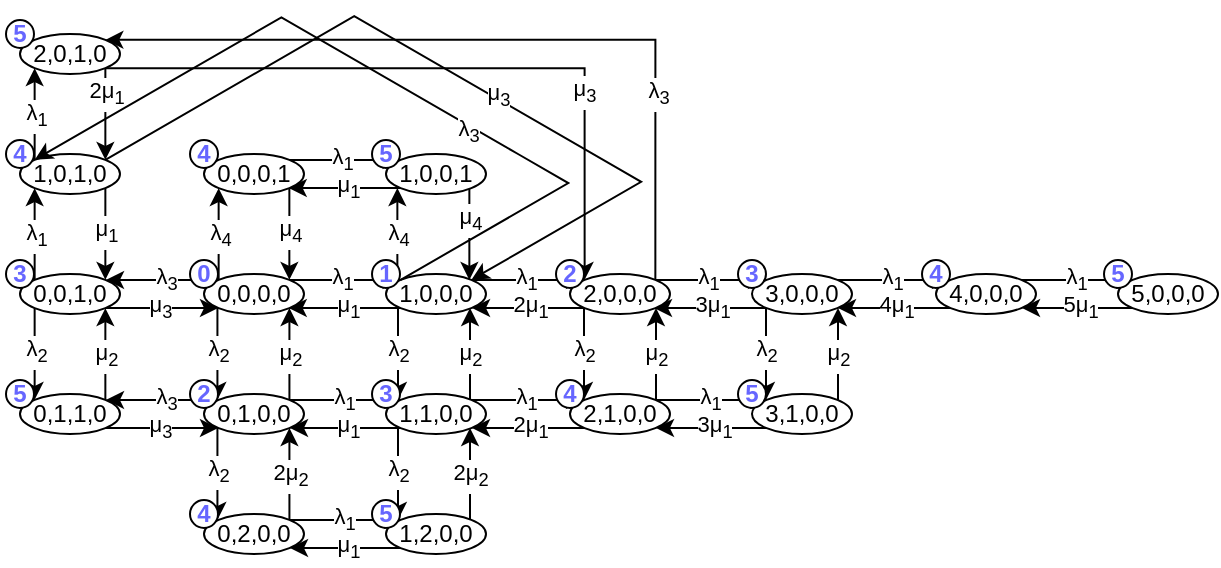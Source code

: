 <mxfile version="22.1.3" type="device">
  <diagram name="Page-1" id="EoSORw-pdyOPgsJthCFU">
    <mxGraphModel dx="1673" dy="879" grid="1" gridSize="10" guides="1" tooltips="1" connect="1" arrows="1" fold="1" page="1" pageScale="1" pageWidth="850" pageHeight="1100" math="0" shadow="0">
      <root>
        <mxCell id="0" />
        <mxCell id="1" parent="0" />
        <mxCell id="-CvL78i2ro01cgqQbluY-94" style="edgeStyle=orthogonalEdgeStyle;rounded=0;orthogonalLoop=1;jettySize=auto;html=1;exitX=0;exitY=1;exitDx=0;exitDy=0;entryX=0;entryY=0;entryDx=0;entryDy=0;" parent="1" source="-CvL78i2ro01cgqQbluY-14" target="-CvL78i2ro01cgqQbluY-17" edge="1">
          <mxGeometry relative="1" as="geometry">
            <mxPoint x="298" y="469.93" as="sourcePoint" />
            <mxPoint x="298" y="515.93" as="targetPoint" />
          </mxGeometry>
        </mxCell>
        <mxCell id="-CvL78i2ro01cgqQbluY-95" value="λ&lt;sub&gt;2&lt;/sub&gt;" style="edgeLabel;html=1;align=center;verticalAlign=middle;resizable=0;points=[];" parent="-CvL78i2ro01cgqQbluY-94" vertex="1" connectable="0">
          <mxGeometry x="-0.045" relative="1" as="geometry">
            <mxPoint as="offset" />
          </mxGeometry>
        </mxCell>
        <mxCell id="CXwU6oOGhNFT2xrUzm34-13" style="rounded=0;orthogonalLoop=1;jettySize=auto;html=1;exitX=1;exitY=0;exitDx=0;exitDy=0;entryX=1;entryY=0;entryDx=0;entryDy=0;strokeWidth=1;endArrow=classic;endFill=1;edgeStyle=isometricEdgeStyle;" parent="1" source="-CvL78i2ro01cgqQbluY-11" target="-CvL78i2ro01cgqQbluY-35" edge="1">
          <mxGeometry relative="1" as="geometry">
            <mxPoint x="348.83" y="410.71" as="sourcePoint" />
            <mxPoint x="531.83" y="470.71" as="targetPoint" />
            <Array as="points">
              <mxPoint x="590.83" y="407.71" />
            </Array>
          </mxGeometry>
        </mxCell>
        <mxCell id="CXwU6oOGhNFT2xrUzm34-14" value="μ&lt;sub style=&quot;border-color: var(--border-color);&quot;&gt;3&lt;/sub&gt;" style="edgeLabel;html=1;align=center;verticalAlign=middle;resizable=0;points=[];" parent="CXwU6oOGhNFT2xrUzm34-13" vertex="1" connectable="0">
          <mxGeometry x="-0.045" relative="1" as="geometry">
            <mxPoint x="28" y="14" as="offset" />
          </mxGeometry>
        </mxCell>
        <mxCell id="CXwU6oOGhNFT2xrUzm34-7" style="edgeStyle=orthogonalEdgeStyle;rounded=0;orthogonalLoop=1;jettySize=auto;html=1;exitX=1;exitY=0;exitDx=0;exitDy=0;entryX=1;entryY=0;entryDx=0;entryDy=0;strokeWidth=1;endArrow=none;endFill=0;startArrow=classic;startFill=1;" parent="1" source="-CvL78i2ro01cgqQbluY-3" target="-CvL78i2ro01cgqQbluY-38" edge="1">
          <mxGeometry relative="1" as="geometry">
            <mxPoint x="350.32" y="330.07" as="sourcePoint" />
            <mxPoint x="406.32" y="330.07" as="targetPoint" />
          </mxGeometry>
        </mxCell>
        <mxCell id="CXwU6oOGhNFT2xrUzm34-8" value="λ&lt;sub&gt;3&lt;/sub&gt;" style="edgeLabel;html=1;align=center;verticalAlign=middle;resizable=0;points=[];" parent="CXwU6oOGhNFT2xrUzm34-7" vertex="1" connectable="0">
          <mxGeometry x="-0.045" relative="1" as="geometry">
            <mxPoint x="88" y="27" as="offset" />
          </mxGeometry>
        </mxCell>
        <mxCell id="CXwU6oOGhNFT2xrUzm34-9" style="edgeStyle=orthogonalEdgeStyle;rounded=0;orthogonalLoop=1;jettySize=auto;html=1;exitX=1;exitY=1;exitDx=0;exitDy=0;entryX=0;entryY=0;entryDx=0;entryDy=0;" parent="1" source="-CvL78i2ro01cgqQbluY-3" target="-CvL78i2ro01cgqQbluY-38" edge="1">
          <mxGeometry relative="1" as="geometry">
            <mxPoint x="373.32" y="357" as="sourcePoint" />
            <mxPoint x="373.32" y="403" as="targetPoint" />
          </mxGeometry>
        </mxCell>
        <mxCell id="CXwU6oOGhNFT2xrUzm34-10" value="μ&lt;sub&gt;3&lt;/sub&gt;" style="edgeLabel;html=1;align=center;verticalAlign=middle;resizable=0;points=[];" parent="CXwU6oOGhNFT2xrUzm34-9" vertex="1" connectable="0">
          <mxGeometry x="-0.03" relative="1" as="geometry">
            <mxPoint x="72" y="12" as="offset" />
          </mxGeometry>
        </mxCell>
        <mxCell id="-CvL78i2ro01cgqQbluY-120" style="edgeStyle=orthogonalEdgeStyle;rounded=0;orthogonalLoop=1;jettySize=auto;html=1;exitX=1;exitY=1;exitDx=0;exitDy=0;entryX=1;entryY=0;entryDx=0;entryDy=0;" parent="1" edge="1">
          <mxGeometry relative="1" as="geometry">
            <mxPoint x="516" y="583" as="sourcePoint" />
            <mxPoint x="516" y="537" as="targetPoint" />
          </mxGeometry>
        </mxCell>
        <mxCell id="-CvL78i2ro01cgqQbluY-121" value="2μ&lt;sub&gt;2&lt;/sub&gt;" style="edgeLabel;html=1;align=center;verticalAlign=middle;resizable=0;points=[];" parent="-CvL78i2ro01cgqQbluY-120" vertex="1" connectable="0">
          <mxGeometry x="-0.03" relative="1" as="geometry">
            <mxPoint as="offset" />
          </mxGeometry>
        </mxCell>
        <mxCell id="-CvL78i2ro01cgqQbluY-122" style="edgeStyle=orthogonalEdgeStyle;rounded=0;orthogonalLoop=1;jettySize=auto;html=1;exitX=0;exitY=0;exitDx=0;exitDy=0;entryX=0;entryY=1;entryDx=0;entryDy=0;" parent="1" edge="1">
          <mxGeometry relative="1" as="geometry">
            <mxPoint x="480" y="537" as="sourcePoint" />
            <mxPoint x="480" y="583" as="targetPoint" />
          </mxGeometry>
        </mxCell>
        <mxCell id="-CvL78i2ro01cgqQbluY-123" value="λ&lt;sub&gt;2&lt;/sub&gt;" style="edgeLabel;html=1;align=center;verticalAlign=middle;resizable=0;points=[];" parent="-CvL78i2ro01cgqQbluY-122" vertex="1" connectable="0">
          <mxGeometry x="-0.045" relative="1" as="geometry">
            <mxPoint as="offset" />
          </mxGeometry>
        </mxCell>
        <mxCell id="-CvL78i2ro01cgqQbluY-100" style="edgeStyle=orthogonalEdgeStyle;rounded=0;orthogonalLoop=1;jettySize=auto;html=1;exitX=1;exitY=1;exitDx=0;exitDy=0;entryX=1;entryY=0;entryDx=0;entryDy=0;" parent="1" edge="1">
          <mxGeometry relative="1" as="geometry">
            <mxPoint x="425.71" y="523" as="sourcePoint" />
            <mxPoint x="425.71" y="477" as="targetPoint" />
          </mxGeometry>
        </mxCell>
        <mxCell id="-CvL78i2ro01cgqQbluY-101" value="μ&lt;sub&gt;2&lt;/sub&gt;" style="edgeLabel;html=1;align=center;verticalAlign=middle;resizable=0;points=[];" parent="-CvL78i2ro01cgqQbluY-100" vertex="1" connectable="0">
          <mxGeometry x="-0.03" relative="1" as="geometry">
            <mxPoint as="offset" />
          </mxGeometry>
        </mxCell>
        <mxCell id="-CvL78i2ro01cgqQbluY-102" style="edgeStyle=orthogonalEdgeStyle;rounded=0;orthogonalLoop=1;jettySize=auto;html=1;exitX=0;exitY=0;exitDx=0;exitDy=0;entryX=0;entryY=1;entryDx=0;entryDy=0;" parent="1" edge="1">
          <mxGeometry relative="1" as="geometry">
            <mxPoint x="389.71" y="477" as="sourcePoint" />
            <mxPoint x="389.71" y="523" as="targetPoint" />
          </mxGeometry>
        </mxCell>
        <mxCell id="-CvL78i2ro01cgqQbluY-103" value="λ&lt;sub&gt;2&lt;/sub&gt;" style="edgeLabel;html=1;align=center;verticalAlign=middle;resizable=0;points=[];" parent="-CvL78i2ro01cgqQbluY-102" vertex="1" connectable="0">
          <mxGeometry x="-0.045" relative="1" as="geometry">
            <mxPoint as="offset" />
          </mxGeometry>
        </mxCell>
        <mxCell id="-CvL78i2ro01cgqQbluY-104" style="edgeStyle=orthogonalEdgeStyle;rounded=0;orthogonalLoop=1;jettySize=auto;html=1;exitX=1;exitY=1;exitDx=0;exitDy=0;entryX=1;entryY=0;entryDx=0;entryDy=0;" parent="1" edge="1">
          <mxGeometry relative="1" as="geometry">
            <mxPoint x="516" y="523" as="sourcePoint" />
            <mxPoint x="516" y="477" as="targetPoint" />
          </mxGeometry>
        </mxCell>
        <mxCell id="-CvL78i2ro01cgqQbluY-105" value="μ&lt;sub&gt;2&lt;/sub&gt;" style="edgeLabel;html=1;align=center;verticalAlign=middle;resizable=0;points=[];" parent="-CvL78i2ro01cgqQbluY-104" vertex="1" connectable="0">
          <mxGeometry x="-0.03" relative="1" as="geometry">
            <mxPoint as="offset" />
          </mxGeometry>
        </mxCell>
        <mxCell id="-CvL78i2ro01cgqQbluY-106" style="edgeStyle=orthogonalEdgeStyle;rounded=0;orthogonalLoop=1;jettySize=auto;html=1;exitX=0;exitY=0;exitDx=0;exitDy=0;entryX=0;entryY=1;entryDx=0;entryDy=0;" parent="1" edge="1">
          <mxGeometry relative="1" as="geometry">
            <mxPoint x="480" y="477" as="sourcePoint" />
            <mxPoint x="480" y="523" as="targetPoint" />
          </mxGeometry>
        </mxCell>
        <mxCell id="-CvL78i2ro01cgqQbluY-107" value="λ&lt;sub&gt;2&lt;/sub&gt;" style="edgeLabel;html=1;align=center;verticalAlign=middle;resizable=0;points=[];" parent="-CvL78i2ro01cgqQbluY-106" vertex="1" connectable="0">
          <mxGeometry x="-0.045" relative="1" as="geometry">
            <mxPoint as="offset" />
          </mxGeometry>
        </mxCell>
        <mxCell id="-CvL78i2ro01cgqQbluY-75" style="edgeStyle=orthogonalEdgeStyle;rounded=0;orthogonalLoop=1;jettySize=auto;html=1;exitX=1;exitY=1;exitDx=0;exitDy=0;entryX=1;entryY=0;entryDx=0;entryDy=0;" parent="1" source="-CvL78i2ro01cgqQbluY-29" target="-CvL78i2ro01cgqQbluY-26" edge="1">
          <mxGeometry relative="1" as="geometry" />
        </mxCell>
        <mxCell id="-CvL78i2ro01cgqQbluY-80" value="μ&lt;sub&gt;4&lt;/sub&gt;" style="edgeLabel;html=1;align=center;verticalAlign=middle;resizable=0;points=[];" parent="-CvL78i2ro01cgqQbluY-75" vertex="1" connectable="0">
          <mxGeometry x="-0.03" relative="1" as="geometry">
            <mxPoint as="offset" />
          </mxGeometry>
        </mxCell>
        <mxCell id="-CvL78i2ro01cgqQbluY-77" style="edgeStyle=orthogonalEdgeStyle;rounded=0;orthogonalLoop=1;jettySize=auto;html=1;exitX=0;exitY=0;exitDx=0;exitDy=0;entryX=0;entryY=1;entryDx=0;entryDy=0;" parent="1" source="-CvL78i2ro01cgqQbluY-26" target="-CvL78i2ro01cgqQbluY-29" edge="1">
          <mxGeometry relative="1" as="geometry" />
        </mxCell>
        <mxCell id="-CvL78i2ro01cgqQbluY-78" value="λ&lt;sub&gt;4&lt;/sub&gt;" style="edgeLabel;html=1;align=center;verticalAlign=middle;resizable=0;points=[];" parent="-CvL78i2ro01cgqQbluY-77" vertex="1" connectable="0">
          <mxGeometry x="-0.045" relative="1" as="geometry">
            <mxPoint as="offset" />
          </mxGeometry>
        </mxCell>
        <mxCell id="-CvL78i2ro01cgqQbluY-81" style="edgeStyle=orthogonalEdgeStyle;rounded=0;orthogonalLoop=1;jettySize=auto;html=1;exitX=0;exitY=0;exitDx=0;exitDy=0;entryX=0;entryY=1;entryDx=0;entryDy=0;" parent="1" source="-CvL78i2ro01cgqQbluY-14" target="-CvL78i2ro01cgqQbluY-11" edge="1">
          <mxGeometry relative="1" as="geometry">
            <mxPoint x="299.68" y="463" as="sourcePoint" />
            <mxPoint x="299.68" y="417" as="targetPoint" />
          </mxGeometry>
        </mxCell>
        <mxCell id="-CvL78i2ro01cgqQbluY-82" value="λ&lt;sub&gt;1&lt;/sub&gt;" style="edgeLabel;html=1;align=center;verticalAlign=middle;resizable=0;points=[];" parent="-CvL78i2ro01cgqQbluY-81" vertex="1" connectable="0">
          <mxGeometry x="-0.045" relative="1" as="geometry">
            <mxPoint as="offset" />
          </mxGeometry>
        </mxCell>
        <mxCell id="-CvL78i2ro01cgqQbluY-83" style="edgeStyle=orthogonalEdgeStyle;rounded=0;orthogonalLoop=1;jettySize=auto;html=1;exitX=1;exitY=1;exitDx=0;exitDy=0;entryX=1;entryY=0;entryDx=0;entryDy=0;" parent="1" source="-CvL78i2ro01cgqQbluY-11" target="-CvL78i2ro01cgqQbluY-14" edge="1">
          <mxGeometry relative="1" as="geometry">
            <mxPoint x="350.32" y="417" as="sourcePoint" />
            <mxPoint x="350.32" y="463" as="targetPoint" />
          </mxGeometry>
        </mxCell>
        <mxCell id="-CvL78i2ro01cgqQbluY-84" value="μ&lt;sub&gt;1&lt;/sub&gt;" style="edgeLabel;html=1;align=center;verticalAlign=middle;resizable=0;points=[];" parent="-CvL78i2ro01cgqQbluY-83" vertex="1" connectable="0">
          <mxGeometry x="-0.03" relative="1" as="geometry">
            <mxPoint as="offset" />
          </mxGeometry>
        </mxCell>
        <mxCell id="-CvL78i2ro01cgqQbluY-85" style="edgeStyle=orthogonalEdgeStyle;rounded=0;orthogonalLoop=1;jettySize=auto;html=1;exitX=1;exitY=1;exitDx=0;exitDy=0;entryX=1;entryY=0;entryDx=0;entryDy=0;" parent="1" source="-CvL78i2ro01cgqQbluY-3" target="-CvL78i2ro01cgqQbluY-11" edge="1">
          <mxGeometry relative="1" as="geometry">
            <mxPoint x="350.32" y="357" as="sourcePoint" />
            <mxPoint x="334" y="403" as="targetPoint" />
          </mxGeometry>
        </mxCell>
        <mxCell id="-CvL78i2ro01cgqQbluY-86" value="2μ&lt;sub&gt;1&lt;/sub&gt;" style="edgeLabel;html=1;align=center;verticalAlign=middle;resizable=0;points=[];" parent="-CvL78i2ro01cgqQbluY-85" vertex="1" connectable="0">
          <mxGeometry x="-0.03" relative="1" as="geometry">
            <mxPoint y="-9" as="offset" />
          </mxGeometry>
        </mxCell>
        <mxCell id="-CvL78i2ro01cgqQbluY-90" style="edgeStyle=orthogonalEdgeStyle;rounded=0;orthogonalLoop=1;jettySize=auto;html=1;exitX=0;exitY=0;exitDx=0;exitDy=0;entryX=0;entryY=1;entryDx=0;entryDy=0;" parent="1" source="-CvL78i2ro01cgqQbluY-11" target="-CvL78i2ro01cgqQbluY-3" edge="1">
          <mxGeometry relative="1" as="geometry">
            <mxPoint x="298" y="405.93" as="sourcePoint" />
            <mxPoint x="298" y="359.93" as="targetPoint" />
          </mxGeometry>
        </mxCell>
        <mxCell id="-CvL78i2ro01cgqQbluY-91" value="λ&lt;sub&gt;1&lt;/sub&gt;" style="edgeLabel;html=1;align=center;verticalAlign=middle;resizable=0;points=[];" parent="-CvL78i2ro01cgqQbluY-90" vertex="1" connectable="0">
          <mxGeometry x="-0.045" relative="1" as="geometry">
            <mxPoint as="offset" />
          </mxGeometry>
        </mxCell>
        <mxCell id="-CvL78i2ro01cgqQbluY-96" style="edgeStyle=orthogonalEdgeStyle;rounded=0;orthogonalLoop=1;jettySize=auto;html=1;exitX=1;exitY=1;exitDx=0;exitDy=0;entryX=1;entryY=0;entryDx=0;entryDy=0;" parent="1" edge="1">
          <mxGeometry relative="1" as="geometry">
            <mxPoint x="515.68" y="417" as="sourcePoint" />
            <mxPoint x="515.68" y="463" as="targetPoint" />
          </mxGeometry>
        </mxCell>
        <mxCell id="-CvL78i2ro01cgqQbluY-97" value="μ&lt;sub&gt;4&lt;/sub&gt;" style="edgeLabel;html=1;align=center;verticalAlign=middle;resizable=0;points=[];" parent="-CvL78i2ro01cgqQbluY-96" vertex="1" connectable="0">
          <mxGeometry x="-0.03" relative="1" as="geometry">
            <mxPoint y="-7" as="offset" />
          </mxGeometry>
        </mxCell>
        <mxCell id="-CvL78i2ro01cgqQbluY-98" style="edgeStyle=orthogonalEdgeStyle;rounded=0;orthogonalLoop=1;jettySize=auto;html=1;exitX=0;exitY=0;exitDx=0;exitDy=0;entryX=0;entryY=1;entryDx=0;entryDy=0;" parent="1" edge="1">
          <mxGeometry relative="1" as="geometry">
            <mxPoint x="479.68" y="463" as="sourcePoint" />
            <mxPoint x="479.68" y="417" as="targetPoint" />
          </mxGeometry>
        </mxCell>
        <mxCell id="-CvL78i2ro01cgqQbluY-99" value="λ&lt;sub&gt;4&lt;/sub&gt;" style="edgeLabel;html=1;align=center;verticalAlign=middle;resizable=0;points=[];" parent="-CvL78i2ro01cgqQbluY-98" vertex="1" connectable="0">
          <mxGeometry x="-0.045" relative="1" as="geometry">
            <mxPoint as="offset" />
          </mxGeometry>
        </mxCell>
        <mxCell id="-CvL78i2ro01cgqQbluY-147" style="edgeStyle=orthogonalEdgeStyle;rounded=0;orthogonalLoop=1;jettySize=auto;html=1;exitX=1;exitY=0;exitDx=0;exitDy=0;entryX=0;entryY=0;entryDx=0;entryDy=0;strokeWidth=1;endArrow=classic;endFill=1;" parent="1" edge="1">
          <mxGeometry relative="1" as="geometry">
            <mxPoint x="425.35" y="403" as="sourcePoint" />
            <mxPoint x="481.35" y="403" as="targetPoint" />
          </mxGeometry>
        </mxCell>
        <mxCell id="-CvL78i2ro01cgqQbluY-148" value="λ&lt;sub&gt;1&lt;/sub&gt;" style="edgeLabel;html=1;align=center;verticalAlign=middle;resizable=0;points=[];" parent="-CvL78i2ro01cgqQbluY-147" vertex="1" connectable="0">
          <mxGeometry x="-0.045" relative="1" as="geometry">
            <mxPoint as="offset" />
          </mxGeometry>
        </mxCell>
        <mxCell id="-CvL78i2ro01cgqQbluY-149" style="edgeStyle=orthogonalEdgeStyle;rounded=0;orthogonalLoop=1;jettySize=auto;html=1;exitX=0;exitY=1;exitDx=0;exitDy=0;entryX=1;entryY=1;entryDx=0;entryDy=0;" parent="1" edge="1">
          <mxGeometry relative="1" as="geometry">
            <mxPoint x="481.35" y="417" as="sourcePoint" />
            <mxPoint x="425.35" y="417" as="targetPoint" />
          </mxGeometry>
        </mxCell>
        <mxCell id="-CvL78i2ro01cgqQbluY-150" value="μ&lt;sub&gt;1&lt;/sub&gt;" style="edgeLabel;html=1;align=center;verticalAlign=middle;resizable=0;points=[];" parent="-CvL78i2ro01cgqQbluY-149" vertex="1" connectable="0">
          <mxGeometry x="-0.03" relative="1" as="geometry">
            <mxPoint as="offset" />
          </mxGeometry>
        </mxCell>
        <mxCell id="-CvL78i2ro01cgqQbluY-151" style="edgeStyle=orthogonalEdgeStyle;rounded=0;orthogonalLoop=1;jettySize=auto;html=1;exitX=1;exitY=0;exitDx=0;exitDy=0;entryX=0;entryY=0;entryDx=0;entryDy=0;strokeWidth=1;endArrow=classic;endFill=1;" parent="1" edge="1">
          <mxGeometry relative="1" as="geometry">
            <mxPoint x="425.35" y="463" as="sourcePoint" />
            <mxPoint x="481.35" y="463" as="targetPoint" />
          </mxGeometry>
        </mxCell>
        <mxCell id="-CvL78i2ro01cgqQbluY-152" value="λ&lt;sub&gt;1&lt;/sub&gt;" style="edgeLabel;html=1;align=center;verticalAlign=middle;resizable=0;points=[];" parent="-CvL78i2ro01cgqQbluY-151" vertex="1" connectable="0">
          <mxGeometry x="-0.045" relative="1" as="geometry">
            <mxPoint as="offset" />
          </mxGeometry>
        </mxCell>
        <mxCell id="-CvL78i2ro01cgqQbluY-153" style="edgeStyle=orthogonalEdgeStyle;rounded=0;orthogonalLoop=1;jettySize=auto;html=1;exitX=0;exitY=1;exitDx=0;exitDy=0;entryX=1;entryY=1;entryDx=0;entryDy=0;" parent="1" edge="1">
          <mxGeometry relative="1" as="geometry">
            <mxPoint x="481.35" y="477" as="sourcePoint" />
            <mxPoint x="425.35" y="477" as="targetPoint" />
          </mxGeometry>
        </mxCell>
        <mxCell id="-CvL78i2ro01cgqQbluY-154" value="μ&lt;sub&gt;1&lt;/sub&gt;" style="edgeLabel;html=1;align=center;verticalAlign=middle;resizable=0;points=[];" parent="-CvL78i2ro01cgqQbluY-153" vertex="1" connectable="0">
          <mxGeometry x="-0.03" relative="1" as="geometry">
            <mxPoint as="offset" />
          </mxGeometry>
        </mxCell>
        <mxCell id="-CvL78i2ro01cgqQbluY-155" style="edgeStyle=orthogonalEdgeStyle;rounded=0;orthogonalLoop=1;jettySize=auto;html=1;exitX=1;exitY=0;exitDx=0;exitDy=0;entryX=0;entryY=0;entryDx=0;entryDy=0;strokeWidth=1;endArrow=classic;endFill=1;" parent="1" edge="1">
          <mxGeometry relative="1" as="geometry">
            <mxPoint x="390" y="463" as="sourcePoint" />
            <mxPoint x="334" y="463" as="targetPoint" />
          </mxGeometry>
        </mxCell>
        <mxCell id="-CvL78i2ro01cgqQbluY-156" value="λ&lt;sub&gt;3&lt;/sub&gt;" style="edgeLabel;html=1;align=center;verticalAlign=middle;resizable=0;points=[];" parent="-CvL78i2ro01cgqQbluY-155" vertex="1" connectable="0">
          <mxGeometry x="-0.045" relative="1" as="geometry">
            <mxPoint as="offset" />
          </mxGeometry>
        </mxCell>
        <mxCell id="-CvL78i2ro01cgqQbluY-157" style="edgeStyle=orthogonalEdgeStyle;rounded=0;orthogonalLoop=1;jettySize=auto;html=1;exitX=0;exitY=1;exitDx=0;exitDy=0;entryX=1;entryY=1;entryDx=0;entryDy=0;" parent="1" edge="1">
          <mxGeometry relative="1" as="geometry">
            <mxPoint x="334" y="477" as="sourcePoint" />
            <mxPoint x="390" y="477" as="targetPoint" />
          </mxGeometry>
        </mxCell>
        <mxCell id="-CvL78i2ro01cgqQbluY-158" value="μ&lt;sub&gt;3&lt;/sub&gt;" style="edgeLabel;html=1;align=center;verticalAlign=middle;resizable=0;points=[];" parent="-CvL78i2ro01cgqQbluY-157" vertex="1" connectable="0">
          <mxGeometry x="-0.03" relative="1" as="geometry">
            <mxPoint as="offset" />
          </mxGeometry>
        </mxCell>
        <mxCell id="-CvL78i2ro01cgqQbluY-159" style="edgeStyle=orthogonalEdgeStyle;rounded=0;orthogonalLoop=1;jettySize=auto;html=1;exitX=1;exitY=0;exitDx=0;exitDy=0;entryX=0;entryY=0;entryDx=0;entryDy=0;strokeWidth=1;endArrow=classic;endFill=1;" parent="1" edge="1">
          <mxGeometry relative="1" as="geometry">
            <mxPoint x="517" y="463" as="sourcePoint" />
            <mxPoint x="573" y="463" as="targetPoint" />
          </mxGeometry>
        </mxCell>
        <mxCell id="-CvL78i2ro01cgqQbluY-160" value="λ&lt;sub&gt;1&lt;/sub&gt;" style="edgeLabel;html=1;align=center;verticalAlign=middle;resizable=0;points=[];" parent="-CvL78i2ro01cgqQbluY-159" vertex="1" connectable="0">
          <mxGeometry x="-0.045" relative="1" as="geometry">
            <mxPoint as="offset" />
          </mxGeometry>
        </mxCell>
        <mxCell id="-CvL78i2ro01cgqQbluY-161" style="edgeStyle=orthogonalEdgeStyle;rounded=0;orthogonalLoop=1;jettySize=auto;html=1;exitX=0;exitY=1;exitDx=0;exitDy=0;entryX=1;entryY=1;entryDx=0;entryDy=0;" parent="1" edge="1">
          <mxGeometry relative="1" as="geometry">
            <mxPoint x="573" y="477" as="sourcePoint" />
            <mxPoint x="517" y="477" as="targetPoint" />
          </mxGeometry>
        </mxCell>
        <mxCell id="-CvL78i2ro01cgqQbluY-162" value="2μ&lt;sub&gt;1&lt;/sub&gt;" style="edgeLabel;html=1;align=center;verticalAlign=middle;resizable=0;points=[];" parent="-CvL78i2ro01cgqQbluY-161" vertex="1" connectable="0">
          <mxGeometry x="-0.03" relative="1" as="geometry">
            <mxPoint as="offset" />
          </mxGeometry>
        </mxCell>
        <mxCell id="-CvL78i2ro01cgqQbluY-163" style="edgeStyle=orthogonalEdgeStyle;rounded=0;orthogonalLoop=1;jettySize=auto;html=1;exitX=1;exitY=0;exitDx=0;exitDy=0;entryX=0;entryY=0;entryDx=0;entryDy=0;strokeWidth=1;endArrow=classic;endFill=1;" parent="1" edge="1">
          <mxGeometry relative="1" as="geometry">
            <mxPoint x="608" y="463" as="sourcePoint" />
            <mxPoint x="664" y="463" as="targetPoint" />
          </mxGeometry>
        </mxCell>
        <mxCell id="-CvL78i2ro01cgqQbluY-164" value="λ&lt;sub&gt;1&lt;/sub&gt;" style="edgeLabel;html=1;align=center;verticalAlign=middle;resizable=0;points=[];" parent="-CvL78i2ro01cgqQbluY-163" vertex="1" connectable="0">
          <mxGeometry x="-0.045" relative="1" as="geometry">
            <mxPoint as="offset" />
          </mxGeometry>
        </mxCell>
        <mxCell id="-CvL78i2ro01cgqQbluY-165" style="edgeStyle=orthogonalEdgeStyle;rounded=0;orthogonalLoop=1;jettySize=auto;html=1;exitX=0;exitY=1;exitDx=0;exitDy=0;entryX=1;entryY=1;entryDx=0;entryDy=0;" parent="1" edge="1">
          <mxGeometry relative="1" as="geometry">
            <mxPoint x="664" y="477" as="sourcePoint" />
            <mxPoint x="608" y="477" as="targetPoint" />
          </mxGeometry>
        </mxCell>
        <mxCell id="-CvL78i2ro01cgqQbluY-166" value="3μ&lt;sub&gt;1&lt;/sub&gt;" style="edgeLabel;html=1;align=center;verticalAlign=middle;resizable=0;points=[];" parent="-CvL78i2ro01cgqQbluY-165" vertex="1" connectable="0">
          <mxGeometry x="-0.03" relative="1" as="geometry">
            <mxPoint as="offset" />
          </mxGeometry>
        </mxCell>
        <mxCell id="-CvL78i2ro01cgqQbluY-167" style="edgeStyle=orthogonalEdgeStyle;rounded=0;orthogonalLoop=1;jettySize=auto;html=1;exitX=1;exitY=0;exitDx=0;exitDy=0;entryX=0;entryY=0;entryDx=0;entryDy=0;strokeWidth=1;endArrow=classic;endFill=1;" parent="1" edge="1">
          <mxGeometry relative="1" as="geometry">
            <mxPoint x="700" y="463" as="sourcePoint" />
            <mxPoint x="756" y="463" as="targetPoint" />
          </mxGeometry>
        </mxCell>
        <mxCell id="-CvL78i2ro01cgqQbluY-168" value="λ&lt;sub&gt;1&lt;/sub&gt;" style="edgeLabel;html=1;align=center;verticalAlign=middle;resizable=0;points=[];" parent="-CvL78i2ro01cgqQbluY-167" vertex="1" connectable="0">
          <mxGeometry x="-0.045" relative="1" as="geometry">
            <mxPoint as="offset" />
          </mxGeometry>
        </mxCell>
        <mxCell id="-CvL78i2ro01cgqQbluY-169" style="edgeStyle=orthogonalEdgeStyle;rounded=0;orthogonalLoop=1;jettySize=auto;html=1;exitX=0;exitY=1;exitDx=0;exitDy=0;entryX=1;entryY=1;entryDx=0;entryDy=0;" parent="1" edge="1">
          <mxGeometry relative="1" as="geometry">
            <mxPoint x="756" y="477" as="sourcePoint" />
            <mxPoint x="700" y="477" as="targetPoint" />
          </mxGeometry>
        </mxCell>
        <mxCell id="-CvL78i2ro01cgqQbluY-170" value="4μ&lt;sub&gt;1&lt;/sub&gt;" style="edgeLabel;html=1;align=center;verticalAlign=middle;resizable=0;points=[];" parent="-CvL78i2ro01cgqQbluY-169" vertex="1" connectable="0">
          <mxGeometry x="-0.03" relative="1" as="geometry">
            <mxPoint as="offset" />
          </mxGeometry>
        </mxCell>
        <mxCell id="-CvL78i2ro01cgqQbluY-171" style="edgeStyle=orthogonalEdgeStyle;rounded=0;orthogonalLoop=1;jettySize=auto;html=1;exitX=1;exitY=0;exitDx=0;exitDy=0;entryX=0;entryY=0;entryDx=0;entryDy=0;strokeWidth=1;endArrow=classic;endFill=1;" parent="1" edge="1">
          <mxGeometry relative="1" as="geometry">
            <mxPoint x="792" y="463" as="sourcePoint" />
            <mxPoint x="848" y="463" as="targetPoint" />
          </mxGeometry>
        </mxCell>
        <mxCell id="-CvL78i2ro01cgqQbluY-172" value="λ&lt;sub&gt;1&lt;/sub&gt;" style="edgeLabel;html=1;align=center;verticalAlign=middle;resizable=0;points=[];" parent="-CvL78i2ro01cgqQbluY-171" vertex="1" connectable="0">
          <mxGeometry x="-0.045" relative="1" as="geometry">
            <mxPoint as="offset" />
          </mxGeometry>
        </mxCell>
        <mxCell id="-CvL78i2ro01cgqQbluY-173" style="edgeStyle=orthogonalEdgeStyle;rounded=0;orthogonalLoop=1;jettySize=auto;html=1;exitX=0;exitY=1;exitDx=0;exitDy=0;entryX=1;entryY=1;entryDx=0;entryDy=0;" parent="1" edge="1">
          <mxGeometry relative="1" as="geometry">
            <mxPoint x="848" y="477" as="sourcePoint" />
            <mxPoint x="792" y="477" as="targetPoint" />
          </mxGeometry>
        </mxCell>
        <mxCell id="-CvL78i2ro01cgqQbluY-174" value="5μ&lt;sub&gt;1&lt;/sub&gt;" style="edgeLabel;html=1;align=center;verticalAlign=middle;resizable=0;points=[];" parent="-CvL78i2ro01cgqQbluY-173" vertex="1" connectable="0">
          <mxGeometry x="-0.03" relative="1" as="geometry">
            <mxPoint as="offset" />
          </mxGeometry>
        </mxCell>
        <mxCell id="-CvL78i2ro01cgqQbluY-175" style="edgeStyle=orthogonalEdgeStyle;rounded=0;orthogonalLoop=1;jettySize=auto;html=1;exitX=1;exitY=0;exitDx=0;exitDy=0;entryX=0;entryY=0;entryDx=0;entryDy=0;strokeWidth=1;endArrow=classic;endFill=1;" parent="1" edge="1">
          <mxGeometry relative="1" as="geometry">
            <mxPoint x="390" y="523" as="sourcePoint" />
            <mxPoint x="334" y="523" as="targetPoint" />
          </mxGeometry>
        </mxCell>
        <mxCell id="-CvL78i2ro01cgqQbluY-176" value="λ&lt;sub&gt;3&lt;/sub&gt;" style="edgeLabel;html=1;align=center;verticalAlign=middle;resizable=0;points=[];" parent="-CvL78i2ro01cgqQbluY-175" vertex="1" connectable="0">
          <mxGeometry x="-0.045" relative="1" as="geometry">
            <mxPoint as="offset" />
          </mxGeometry>
        </mxCell>
        <mxCell id="-CvL78i2ro01cgqQbluY-177" style="edgeStyle=orthogonalEdgeStyle;rounded=0;orthogonalLoop=1;jettySize=auto;html=1;exitX=0;exitY=1;exitDx=0;exitDy=0;entryX=1;entryY=1;entryDx=0;entryDy=0;" parent="1" edge="1">
          <mxGeometry relative="1" as="geometry">
            <mxPoint x="334" y="537" as="sourcePoint" />
            <mxPoint x="390" y="537" as="targetPoint" />
          </mxGeometry>
        </mxCell>
        <mxCell id="-CvL78i2ro01cgqQbluY-178" value="μ&lt;sub&gt;3&lt;/sub&gt;" style="edgeLabel;html=1;align=center;verticalAlign=middle;resizable=0;points=[];" parent="-CvL78i2ro01cgqQbluY-177" vertex="1" connectable="0">
          <mxGeometry x="-0.03" relative="1" as="geometry">
            <mxPoint as="offset" />
          </mxGeometry>
        </mxCell>
        <mxCell id="-CvL78i2ro01cgqQbluY-179" style="edgeStyle=orthogonalEdgeStyle;rounded=0;orthogonalLoop=1;jettySize=auto;html=1;exitX=1;exitY=0;exitDx=0;exitDy=0;entryX=0;entryY=0;entryDx=0;entryDy=0;strokeWidth=1;endArrow=classic;endFill=1;" parent="1" edge="1">
          <mxGeometry relative="1" as="geometry">
            <mxPoint x="426" y="523" as="sourcePoint" />
            <mxPoint x="482" y="523" as="targetPoint" />
          </mxGeometry>
        </mxCell>
        <mxCell id="-CvL78i2ro01cgqQbluY-180" value="λ&lt;sub&gt;1&lt;/sub&gt;" style="edgeLabel;html=1;align=center;verticalAlign=middle;resizable=0;points=[];" parent="-CvL78i2ro01cgqQbluY-179" vertex="1" connectable="0">
          <mxGeometry x="-0.045" relative="1" as="geometry">
            <mxPoint as="offset" />
          </mxGeometry>
        </mxCell>
        <mxCell id="-CvL78i2ro01cgqQbluY-181" style="edgeStyle=orthogonalEdgeStyle;rounded=0;orthogonalLoop=1;jettySize=auto;html=1;exitX=0;exitY=1;exitDx=0;exitDy=0;entryX=1;entryY=1;entryDx=0;entryDy=0;" parent="1" edge="1">
          <mxGeometry relative="1" as="geometry">
            <mxPoint x="482" y="537" as="sourcePoint" />
            <mxPoint x="426" y="537" as="targetPoint" />
          </mxGeometry>
        </mxCell>
        <mxCell id="-CvL78i2ro01cgqQbluY-182" value="μ&lt;sub&gt;1&lt;/sub&gt;" style="edgeLabel;html=1;align=center;verticalAlign=middle;resizable=0;points=[];" parent="-CvL78i2ro01cgqQbluY-181" vertex="1" connectable="0">
          <mxGeometry x="-0.03" relative="1" as="geometry">
            <mxPoint as="offset" />
          </mxGeometry>
        </mxCell>
        <mxCell id="-CvL78i2ro01cgqQbluY-183" style="edgeStyle=orthogonalEdgeStyle;rounded=0;orthogonalLoop=1;jettySize=auto;html=1;exitX=1;exitY=0;exitDx=0;exitDy=0;entryX=0;entryY=0;entryDx=0;entryDy=0;strokeWidth=1;endArrow=classic;endFill=1;" parent="1" edge="1">
          <mxGeometry relative="1" as="geometry">
            <mxPoint x="517" y="523" as="sourcePoint" />
            <mxPoint x="573" y="523" as="targetPoint" />
          </mxGeometry>
        </mxCell>
        <mxCell id="-CvL78i2ro01cgqQbluY-184" value="λ&lt;sub&gt;1&lt;/sub&gt;" style="edgeLabel;html=1;align=center;verticalAlign=middle;resizable=0;points=[];" parent="-CvL78i2ro01cgqQbluY-183" vertex="1" connectable="0">
          <mxGeometry x="-0.045" relative="1" as="geometry">
            <mxPoint as="offset" />
          </mxGeometry>
        </mxCell>
        <mxCell id="-CvL78i2ro01cgqQbluY-185" style="edgeStyle=orthogonalEdgeStyle;rounded=0;orthogonalLoop=1;jettySize=auto;html=1;exitX=0;exitY=1;exitDx=0;exitDy=0;entryX=1;entryY=1;entryDx=0;entryDy=0;" parent="1" edge="1">
          <mxGeometry relative="1" as="geometry">
            <mxPoint x="573" y="537" as="sourcePoint" />
            <mxPoint x="517" y="537" as="targetPoint" />
          </mxGeometry>
        </mxCell>
        <mxCell id="-CvL78i2ro01cgqQbluY-186" value="2μ&lt;sub&gt;1&lt;/sub&gt;" style="edgeLabel;html=1;align=center;verticalAlign=middle;resizable=0;points=[];" parent="-CvL78i2ro01cgqQbluY-185" vertex="1" connectable="0">
          <mxGeometry x="-0.03" relative="1" as="geometry">
            <mxPoint as="offset" />
          </mxGeometry>
        </mxCell>
        <mxCell id="-CvL78i2ro01cgqQbluY-187" style="edgeStyle=orthogonalEdgeStyle;rounded=0;orthogonalLoop=1;jettySize=auto;html=1;exitX=1;exitY=0;exitDx=0;exitDy=0;entryX=0;entryY=0;entryDx=0;entryDy=0;strokeWidth=1;endArrow=classic;endFill=1;" parent="1" edge="1">
          <mxGeometry relative="1" as="geometry">
            <mxPoint x="609" y="523" as="sourcePoint" />
            <mxPoint x="665" y="523" as="targetPoint" />
          </mxGeometry>
        </mxCell>
        <mxCell id="-CvL78i2ro01cgqQbluY-188" value="λ&lt;sub&gt;1&lt;/sub&gt;" style="edgeLabel;html=1;align=center;verticalAlign=middle;resizable=0;points=[];" parent="-CvL78i2ro01cgqQbluY-187" vertex="1" connectable="0">
          <mxGeometry x="-0.045" relative="1" as="geometry">
            <mxPoint as="offset" />
          </mxGeometry>
        </mxCell>
        <mxCell id="-CvL78i2ro01cgqQbluY-189" style="edgeStyle=orthogonalEdgeStyle;rounded=0;orthogonalLoop=1;jettySize=auto;html=1;exitX=0;exitY=1;exitDx=0;exitDy=0;entryX=1;entryY=1;entryDx=0;entryDy=0;" parent="1" edge="1">
          <mxGeometry relative="1" as="geometry">
            <mxPoint x="665" y="537" as="sourcePoint" />
            <mxPoint x="609" y="537" as="targetPoint" />
          </mxGeometry>
        </mxCell>
        <mxCell id="-CvL78i2ro01cgqQbluY-190" value="3μ&lt;sub&gt;1&lt;/sub&gt;" style="edgeLabel;html=1;align=center;verticalAlign=middle;resizable=0;points=[];" parent="-CvL78i2ro01cgqQbluY-189" vertex="1" connectable="0">
          <mxGeometry x="-0.03" relative="1" as="geometry">
            <mxPoint as="offset" />
          </mxGeometry>
        </mxCell>
        <mxCell id="CXwU6oOGhNFT2xrUzm34-1" style="edgeStyle=orthogonalEdgeStyle;rounded=0;orthogonalLoop=1;jettySize=auto;html=1;exitX=1;exitY=0;exitDx=0;exitDy=0;entryX=0;entryY=0;entryDx=0;entryDy=0;strokeWidth=1;endArrow=classic;endFill=1;" parent="1" edge="1">
          <mxGeometry relative="1" as="geometry">
            <mxPoint x="426" y="583" as="sourcePoint" />
            <mxPoint x="482" y="583" as="targetPoint" />
          </mxGeometry>
        </mxCell>
        <mxCell id="CXwU6oOGhNFT2xrUzm34-2" value="λ&lt;sub&gt;1&lt;/sub&gt;" style="edgeLabel;html=1;align=center;verticalAlign=middle;resizable=0;points=[];" parent="CXwU6oOGhNFT2xrUzm34-1" vertex="1" connectable="0">
          <mxGeometry x="-0.045" relative="1" as="geometry">
            <mxPoint as="offset" />
          </mxGeometry>
        </mxCell>
        <mxCell id="CXwU6oOGhNFT2xrUzm34-3" style="edgeStyle=orthogonalEdgeStyle;rounded=0;orthogonalLoop=1;jettySize=auto;html=1;exitX=0;exitY=1;exitDx=0;exitDy=0;entryX=1;entryY=1;entryDx=0;entryDy=0;" parent="1" edge="1">
          <mxGeometry relative="1" as="geometry">
            <mxPoint x="482" y="597" as="sourcePoint" />
            <mxPoint x="426" y="597" as="targetPoint" />
          </mxGeometry>
        </mxCell>
        <mxCell id="CXwU6oOGhNFT2xrUzm34-4" value="μ&lt;sub&gt;1&lt;/sub&gt;" style="edgeLabel;html=1;align=center;verticalAlign=middle;resizable=0;points=[];" parent="CXwU6oOGhNFT2xrUzm34-3" vertex="1" connectable="0">
          <mxGeometry x="-0.03" relative="1" as="geometry">
            <mxPoint as="offset" />
          </mxGeometry>
        </mxCell>
        <mxCell id="-CvL78i2ro01cgqQbluY-9" value="" style="group" parent="1" vertex="1" connectable="0">
          <mxGeometry x="281" y="330" width="60" height="30" as="geometry" />
        </mxCell>
        <mxCell id="-CvL78i2ro01cgqQbluY-3" value="2,0,1,0" style="ellipse;whiteSpace=wrap;html=1;" parent="-CvL78i2ro01cgqQbluY-9" vertex="1">
          <mxGeometry x="10" y="10" width="50" height="20" as="geometry" />
        </mxCell>
        <mxCell id="-CvL78i2ro01cgqQbluY-8" value="5" style="ellipse;whiteSpace=wrap;html=1;aspect=fixed;fillColor=default;strokeColor=default;fontColor=#6666FF;fillStyle=auto;gradientColor=none;labelBackgroundColor=none;labelBorderColor=none;fontStyle=1;shadow=0;spacing=2;" parent="-CvL78i2ro01cgqQbluY-9" vertex="1">
          <mxGeometry x="3" y="3" width="14" height="14" as="geometry" />
        </mxCell>
        <mxCell id="-CvL78i2ro01cgqQbluY-10" value="" style="group" parent="1" vertex="1" connectable="0">
          <mxGeometry x="281" y="390" width="60" height="30" as="geometry" />
        </mxCell>
        <mxCell id="-CvL78i2ro01cgqQbluY-11" value="1,0,1,0" style="ellipse;whiteSpace=wrap;html=1;" parent="-CvL78i2ro01cgqQbluY-10" vertex="1">
          <mxGeometry x="10" y="10" width="50" height="20" as="geometry" />
        </mxCell>
        <mxCell id="-CvL78i2ro01cgqQbluY-12" value="4" style="ellipse;whiteSpace=wrap;html=1;aspect=fixed;fillColor=default;strokeColor=default;fontColor=#6666FF;fillStyle=auto;gradientColor=none;labelBackgroundColor=none;labelBorderColor=none;fontStyle=1;shadow=0;spacing=2;" parent="-CvL78i2ro01cgqQbluY-10" vertex="1">
          <mxGeometry x="3" y="3" width="14" height="14" as="geometry" />
        </mxCell>
        <mxCell id="-CvL78i2ro01cgqQbluY-13" value="" style="group" parent="1" vertex="1" connectable="0">
          <mxGeometry x="281" y="450" width="60" height="30" as="geometry" />
        </mxCell>
        <mxCell id="-CvL78i2ro01cgqQbluY-14" value="0,0,1,0" style="ellipse;whiteSpace=wrap;html=1;" parent="-CvL78i2ro01cgqQbluY-13" vertex="1">
          <mxGeometry x="10" y="10" width="50" height="20" as="geometry" />
        </mxCell>
        <mxCell id="-CvL78i2ro01cgqQbluY-15" value="3" style="ellipse;whiteSpace=wrap;html=1;aspect=fixed;fillColor=default;strokeColor=default;fontColor=#6666FF;fillStyle=auto;gradientColor=none;labelBackgroundColor=none;labelBorderColor=none;fontStyle=1;shadow=0;spacing=2;" parent="-CvL78i2ro01cgqQbluY-13" vertex="1">
          <mxGeometry x="3" y="3" width="14" height="14" as="geometry" />
        </mxCell>
        <mxCell id="-CvL78i2ro01cgqQbluY-16" value="" style="group" parent="1" vertex="1" connectable="0">
          <mxGeometry x="281" y="510" width="60" height="30" as="geometry" />
        </mxCell>
        <mxCell id="-CvL78i2ro01cgqQbluY-17" value="0,1,1,0" style="ellipse;whiteSpace=wrap;html=1;" parent="-CvL78i2ro01cgqQbluY-16" vertex="1">
          <mxGeometry x="10" y="10" width="50" height="20" as="geometry" />
        </mxCell>
        <mxCell id="-CvL78i2ro01cgqQbluY-18" value="5" style="ellipse;whiteSpace=wrap;html=1;aspect=fixed;fillColor=default;strokeColor=default;fontColor=#6666FF;fillStyle=auto;gradientColor=none;labelBackgroundColor=none;labelBorderColor=none;fontStyle=1;shadow=0;spacing=2;" parent="-CvL78i2ro01cgqQbluY-16" vertex="1">
          <mxGeometry x="3" y="3" width="14" height="14" as="geometry" />
        </mxCell>
        <mxCell id="-CvL78i2ro01cgqQbluY-25" value="" style="group" parent="1" vertex="1" connectable="0">
          <mxGeometry x="373" y="450" width="60" height="30" as="geometry" />
        </mxCell>
        <mxCell id="-CvL78i2ro01cgqQbluY-26" value="0,0,0,0" style="ellipse;whiteSpace=wrap;html=1;" parent="-CvL78i2ro01cgqQbluY-25" vertex="1">
          <mxGeometry x="10" y="10" width="50" height="20" as="geometry" />
        </mxCell>
        <mxCell id="-CvL78i2ro01cgqQbluY-27" value="0" style="ellipse;whiteSpace=wrap;html=1;aspect=fixed;fillColor=default;strokeColor=default;fontColor=#6666FF;fillStyle=auto;gradientColor=none;labelBackgroundColor=none;labelBorderColor=none;fontStyle=1;shadow=0;spacing=2;" parent="-CvL78i2ro01cgqQbluY-25" vertex="1">
          <mxGeometry x="3" y="3" width="14" height="14" as="geometry" />
        </mxCell>
        <mxCell id="-CvL78i2ro01cgqQbluY-28" value="" style="group" parent="1" vertex="1" connectable="0">
          <mxGeometry x="373" y="390" width="60" height="30" as="geometry" />
        </mxCell>
        <mxCell id="-CvL78i2ro01cgqQbluY-29" value="0,0,0,1" style="ellipse;whiteSpace=wrap;html=1;" parent="-CvL78i2ro01cgqQbluY-28" vertex="1">
          <mxGeometry x="10" y="10" width="50" height="20" as="geometry" />
        </mxCell>
        <mxCell id="-CvL78i2ro01cgqQbluY-30" value="4" style="ellipse;aspect=fixed;fillColor=default;strokeColor=default;fontColor=#6666FF;fillStyle=auto;gradientColor=none;labelBackgroundColor=none;labelBorderColor=none;whiteSpace=wrap;html=1;fontStyle=1;shadow=0;spacing=2;verticalAlign=middle;" parent="-CvL78i2ro01cgqQbluY-28" vertex="1">
          <mxGeometry x="3" y="3" width="14" height="14" as="geometry" />
        </mxCell>
        <mxCell id="-CvL78i2ro01cgqQbluY-31" value="" style="group" parent="1" vertex="1" connectable="0">
          <mxGeometry x="464" y="390" width="60" height="30" as="geometry" />
        </mxCell>
        <mxCell id="-CvL78i2ro01cgqQbluY-32" value="1,0,0,1" style="ellipse;whiteSpace=wrap;html=1;" parent="-CvL78i2ro01cgqQbluY-31" vertex="1">
          <mxGeometry x="10" y="10" width="50" height="20" as="geometry" />
        </mxCell>
        <mxCell id="-CvL78i2ro01cgqQbluY-33" value="5" style="ellipse;whiteSpace=wrap;html=1;aspect=fixed;fillColor=default;strokeColor=default;fontColor=#6666FF;fillStyle=auto;gradientColor=none;labelBackgroundColor=none;labelBorderColor=none;fontStyle=1;shadow=0;spacing=2;" parent="-CvL78i2ro01cgqQbluY-31" vertex="1">
          <mxGeometry x="3" y="3" width="14" height="14" as="geometry" />
        </mxCell>
        <mxCell id="-CvL78i2ro01cgqQbluY-34" value="" style="group" parent="1" vertex="1" connectable="0">
          <mxGeometry x="464" y="450" width="60" height="30" as="geometry" />
        </mxCell>
        <mxCell id="-CvL78i2ro01cgqQbluY-35" value="1,0,0,0" style="ellipse;whiteSpace=wrap;html=1;" parent="-CvL78i2ro01cgqQbluY-34" vertex="1">
          <mxGeometry x="10" y="10" width="50" height="20" as="geometry" />
        </mxCell>
        <mxCell id="-CvL78i2ro01cgqQbluY-36" value="1" style="ellipse;whiteSpace=wrap;html=1;aspect=fixed;fillColor=default;strokeColor=default;fontColor=#6666FF;fillStyle=auto;gradientColor=none;labelBackgroundColor=none;labelBorderColor=none;fontStyle=1;shadow=0;spacing=2;" parent="-CvL78i2ro01cgqQbluY-34" vertex="1">
          <mxGeometry x="3" y="3" width="14" height="14" as="geometry" />
        </mxCell>
        <mxCell id="-CvL78i2ro01cgqQbluY-37" value="" style="group" parent="1" vertex="1" connectable="0">
          <mxGeometry x="556" y="450" width="60" height="30" as="geometry" />
        </mxCell>
        <mxCell id="-CvL78i2ro01cgqQbluY-38" value="2,0,0,0" style="ellipse;whiteSpace=wrap;html=1;" parent="-CvL78i2ro01cgqQbluY-37" vertex="1">
          <mxGeometry x="10" y="10" width="50" height="20" as="geometry" />
        </mxCell>
        <mxCell id="-CvL78i2ro01cgqQbluY-39" value="2" style="ellipse;whiteSpace=wrap;html=1;aspect=fixed;fillColor=default;strokeColor=default;fontColor=#6666FF;fillStyle=auto;gradientColor=none;labelBackgroundColor=none;labelBorderColor=none;fontStyle=1;shadow=0;spacing=2;" parent="-CvL78i2ro01cgqQbluY-37" vertex="1">
          <mxGeometry x="3" y="3" width="14" height="14" as="geometry" />
        </mxCell>
        <mxCell id="-CvL78i2ro01cgqQbluY-108" style="edgeStyle=orthogonalEdgeStyle;rounded=0;orthogonalLoop=1;jettySize=auto;html=1;exitX=1;exitY=1;exitDx=0;exitDy=0;entryX=1;entryY=0;entryDx=0;entryDy=0;" parent="-CvL78i2ro01cgqQbluY-37" edge="1">
          <mxGeometry relative="1" as="geometry">
            <mxPoint x="53" y="73" as="sourcePoint" />
            <mxPoint x="53" y="27" as="targetPoint" />
          </mxGeometry>
        </mxCell>
        <mxCell id="-CvL78i2ro01cgqQbluY-109" value="μ&lt;sub&gt;2&lt;/sub&gt;" style="edgeLabel;html=1;align=center;verticalAlign=middle;resizable=0;points=[];" parent="-CvL78i2ro01cgqQbluY-108" vertex="1" connectable="0">
          <mxGeometry x="-0.03" relative="1" as="geometry">
            <mxPoint as="offset" />
          </mxGeometry>
        </mxCell>
        <mxCell id="-CvL78i2ro01cgqQbluY-110" style="edgeStyle=orthogonalEdgeStyle;rounded=0;orthogonalLoop=1;jettySize=auto;html=1;exitX=0;exitY=0;exitDx=0;exitDy=0;entryX=0;entryY=1;entryDx=0;entryDy=0;" parent="-CvL78i2ro01cgqQbluY-37" edge="1">
          <mxGeometry relative="1" as="geometry">
            <mxPoint x="17" y="27" as="sourcePoint" />
            <mxPoint x="17" y="73" as="targetPoint" />
          </mxGeometry>
        </mxCell>
        <mxCell id="-CvL78i2ro01cgqQbluY-111" value="λ&lt;sub&gt;2&lt;/sub&gt;" style="edgeLabel;html=1;align=center;verticalAlign=middle;resizable=0;points=[];" parent="-CvL78i2ro01cgqQbluY-110" vertex="1" connectable="0">
          <mxGeometry x="-0.045" relative="1" as="geometry">
            <mxPoint as="offset" />
          </mxGeometry>
        </mxCell>
        <mxCell id="-CvL78i2ro01cgqQbluY-40" value="" style="group" parent="1" vertex="1" connectable="0">
          <mxGeometry x="647" y="450" width="60" height="30" as="geometry" />
        </mxCell>
        <mxCell id="-CvL78i2ro01cgqQbluY-41" value="3,0,0,0" style="ellipse;whiteSpace=wrap;html=1;" parent="-CvL78i2ro01cgqQbluY-40" vertex="1">
          <mxGeometry x="10" y="10" width="50" height="20" as="geometry" />
        </mxCell>
        <mxCell id="-CvL78i2ro01cgqQbluY-42" value="3" style="ellipse;whiteSpace=wrap;html=1;aspect=fixed;fillColor=default;strokeColor=default;fontColor=#6666FF;fillStyle=auto;gradientColor=none;labelBackgroundColor=none;labelBorderColor=none;fontStyle=1;shadow=0;spacing=2;" parent="-CvL78i2ro01cgqQbluY-40" vertex="1">
          <mxGeometry x="3" y="3" width="14" height="14" as="geometry" />
        </mxCell>
        <mxCell id="-CvL78i2ro01cgqQbluY-112" style="edgeStyle=orthogonalEdgeStyle;rounded=0;orthogonalLoop=1;jettySize=auto;html=1;exitX=1;exitY=1;exitDx=0;exitDy=0;entryX=1;entryY=0;entryDx=0;entryDy=0;" parent="-CvL78i2ro01cgqQbluY-40" edge="1">
          <mxGeometry relative="1" as="geometry">
            <mxPoint x="53" y="73" as="sourcePoint" />
            <mxPoint x="53" y="27" as="targetPoint" />
          </mxGeometry>
        </mxCell>
        <mxCell id="-CvL78i2ro01cgqQbluY-113" value="μ&lt;sub&gt;2&lt;/sub&gt;" style="edgeLabel;html=1;align=center;verticalAlign=middle;resizable=0;points=[];" parent="-CvL78i2ro01cgqQbluY-112" vertex="1" connectable="0">
          <mxGeometry x="-0.03" relative="1" as="geometry">
            <mxPoint as="offset" />
          </mxGeometry>
        </mxCell>
        <mxCell id="-CvL78i2ro01cgqQbluY-114" style="edgeStyle=orthogonalEdgeStyle;rounded=0;orthogonalLoop=1;jettySize=auto;html=1;exitX=0;exitY=0;exitDx=0;exitDy=0;entryX=0;entryY=1;entryDx=0;entryDy=0;" parent="-CvL78i2ro01cgqQbluY-40" edge="1">
          <mxGeometry relative="1" as="geometry">
            <mxPoint x="17" y="27" as="sourcePoint" />
            <mxPoint x="17" y="73" as="targetPoint" />
          </mxGeometry>
        </mxCell>
        <mxCell id="-CvL78i2ro01cgqQbluY-115" value="λ&lt;sub&gt;2&lt;/sub&gt;" style="edgeLabel;html=1;align=center;verticalAlign=middle;resizable=0;points=[];" parent="-CvL78i2ro01cgqQbluY-114" vertex="1" connectable="0">
          <mxGeometry x="-0.045" relative="1" as="geometry">
            <mxPoint as="offset" />
          </mxGeometry>
        </mxCell>
        <mxCell id="-CvL78i2ro01cgqQbluY-43" value="" style="group" parent="1" vertex="1" connectable="0">
          <mxGeometry x="739" y="450" width="60" height="30" as="geometry" />
        </mxCell>
        <mxCell id="-CvL78i2ro01cgqQbluY-44" value="4,0,0,0" style="ellipse;whiteSpace=wrap;html=1;" parent="-CvL78i2ro01cgqQbluY-43" vertex="1">
          <mxGeometry x="10" y="10" width="50" height="20" as="geometry" />
        </mxCell>
        <mxCell id="-CvL78i2ro01cgqQbluY-45" value="4" style="ellipse;whiteSpace=wrap;html=1;aspect=fixed;fillColor=default;strokeColor=default;fontColor=#6666FF;fillStyle=auto;gradientColor=none;labelBackgroundColor=none;labelBorderColor=none;fontStyle=1;shadow=0;spacing=2;" parent="-CvL78i2ro01cgqQbluY-43" vertex="1">
          <mxGeometry x="3" y="3" width="14" height="14" as="geometry" />
        </mxCell>
        <mxCell id="-CvL78i2ro01cgqQbluY-46" value="" style="group" parent="1" vertex="1" connectable="0">
          <mxGeometry x="830" y="450" width="60" height="30" as="geometry" />
        </mxCell>
        <mxCell id="-CvL78i2ro01cgqQbluY-47" value="5,0,0,0" style="ellipse;whiteSpace=wrap;html=1;" parent="-CvL78i2ro01cgqQbluY-46" vertex="1">
          <mxGeometry x="10" y="10" width="50" height="20" as="geometry" />
        </mxCell>
        <mxCell id="-CvL78i2ro01cgqQbluY-48" value="5" style="ellipse;whiteSpace=wrap;html=1;aspect=fixed;fillColor=default;strokeColor=default;fontColor=#6666FF;fillStyle=auto;gradientColor=none;labelBackgroundColor=none;labelBorderColor=none;fontStyle=1;shadow=0;spacing=2;" parent="-CvL78i2ro01cgqQbluY-46" vertex="1">
          <mxGeometry x="3" y="3" width="14" height="14" as="geometry" />
        </mxCell>
        <mxCell id="-CvL78i2ro01cgqQbluY-49" value="" style="group" parent="1" vertex="1" connectable="0">
          <mxGeometry x="373" y="510" width="60" height="30" as="geometry" />
        </mxCell>
        <mxCell id="-CvL78i2ro01cgqQbluY-50" value="0,1,0,0" style="ellipse;whiteSpace=wrap;html=1;" parent="-CvL78i2ro01cgqQbluY-49" vertex="1">
          <mxGeometry x="10" y="10" width="50" height="20" as="geometry" />
        </mxCell>
        <mxCell id="-CvL78i2ro01cgqQbluY-51" value="2" style="ellipse;whiteSpace=wrap;html=1;aspect=fixed;fillColor=default;strokeColor=default;fontColor=#6666FF;fillStyle=auto;gradientColor=none;labelBackgroundColor=none;labelBorderColor=none;fontStyle=1;shadow=0;spacing=2;" parent="-CvL78i2ro01cgqQbluY-49" vertex="1">
          <mxGeometry x="3" y="3" width="14" height="14" as="geometry" />
        </mxCell>
        <mxCell id="-CvL78i2ro01cgqQbluY-116" style="edgeStyle=orthogonalEdgeStyle;rounded=0;orthogonalLoop=1;jettySize=auto;html=1;exitX=1;exitY=1;exitDx=0;exitDy=0;entryX=1;entryY=0;entryDx=0;entryDy=0;" parent="-CvL78i2ro01cgqQbluY-49" edge="1">
          <mxGeometry relative="1" as="geometry">
            <mxPoint x="52.71" y="73" as="sourcePoint" />
            <mxPoint x="52.71" y="27" as="targetPoint" />
          </mxGeometry>
        </mxCell>
        <mxCell id="-CvL78i2ro01cgqQbluY-117" value="2μ&lt;sub&gt;2&lt;/sub&gt;" style="edgeLabel;html=1;align=center;verticalAlign=middle;resizable=0;points=[];" parent="-CvL78i2ro01cgqQbluY-116" vertex="1" connectable="0">
          <mxGeometry x="-0.03" relative="1" as="geometry">
            <mxPoint as="offset" />
          </mxGeometry>
        </mxCell>
        <mxCell id="-CvL78i2ro01cgqQbluY-118" style="edgeStyle=orthogonalEdgeStyle;rounded=0;orthogonalLoop=1;jettySize=auto;html=1;exitX=0;exitY=0;exitDx=0;exitDy=0;entryX=0;entryY=1;entryDx=0;entryDy=0;" parent="-CvL78i2ro01cgqQbluY-49" edge="1">
          <mxGeometry relative="1" as="geometry">
            <mxPoint x="16.71" y="27" as="sourcePoint" />
            <mxPoint x="16.71" y="73" as="targetPoint" />
          </mxGeometry>
        </mxCell>
        <mxCell id="-CvL78i2ro01cgqQbluY-119" value="λ&lt;sub&gt;2&lt;/sub&gt;" style="edgeLabel;html=1;align=center;verticalAlign=middle;resizable=0;points=[];" parent="-CvL78i2ro01cgqQbluY-118" vertex="1" connectable="0">
          <mxGeometry x="-0.045" relative="1" as="geometry">
            <mxPoint as="offset" />
          </mxGeometry>
        </mxCell>
        <mxCell id="-CvL78i2ro01cgqQbluY-52" value="" style="group" parent="1" vertex="1" connectable="0">
          <mxGeometry x="373" y="570" width="60" height="30" as="geometry" />
        </mxCell>
        <mxCell id="-CvL78i2ro01cgqQbluY-53" value="0,2,0,0" style="ellipse;whiteSpace=wrap;html=1;" parent="-CvL78i2ro01cgqQbluY-52" vertex="1">
          <mxGeometry x="10" y="10" width="50" height="20" as="geometry" />
        </mxCell>
        <mxCell id="-CvL78i2ro01cgqQbluY-54" value="4" style="ellipse;whiteSpace=wrap;html=1;aspect=fixed;fillColor=default;strokeColor=default;fontColor=#6666FF;fillStyle=auto;gradientColor=none;labelBackgroundColor=none;labelBorderColor=none;fontStyle=1;shadow=0;spacing=2;" parent="-CvL78i2ro01cgqQbluY-52" vertex="1">
          <mxGeometry x="3" y="3" width="14" height="14" as="geometry" />
        </mxCell>
        <mxCell id="-CvL78i2ro01cgqQbluY-55" value="" style="group" parent="1" vertex="1" connectable="0">
          <mxGeometry x="464" y="510" width="60" height="30" as="geometry" />
        </mxCell>
        <mxCell id="-CvL78i2ro01cgqQbluY-56" value="1,1,0,0" style="ellipse;whiteSpace=wrap;html=1;" parent="-CvL78i2ro01cgqQbluY-55" vertex="1">
          <mxGeometry x="10" y="10" width="50" height="20" as="geometry" />
        </mxCell>
        <mxCell id="-CvL78i2ro01cgqQbluY-57" value="3" style="ellipse;whiteSpace=wrap;html=1;aspect=fixed;fillColor=default;strokeColor=default;fontColor=#6666FF;fillStyle=auto;gradientColor=none;labelBackgroundColor=none;labelBorderColor=none;fontStyle=1;shadow=0;spacing=2;" parent="-CvL78i2ro01cgqQbluY-55" vertex="1">
          <mxGeometry x="3" y="3" width="14" height="14" as="geometry" />
        </mxCell>
        <mxCell id="-CvL78i2ro01cgqQbluY-58" value="" style="group;verticalAlign=middle;fontColor=#6666FF;fillStyle=dashed;labelBackgroundColor=none;labelBorderColor=none;fontStyle=1;shadow=0;spacing=2;" parent="1" vertex="1" connectable="0">
          <mxGeometry x="556" y="510" width="60" height="30" as="geometry" />
        </mxCell>
        <mxCell id="-CvL78i2ro01cgqQbluY-59" value="2,1,0,0" style="ellipse;whiteSpace=wrap;html=1;" parent="-CvL78i2ro01cgqQbluY-58" vertex="1">
          <mxGeometry x="10" y="10" width="50" height="20" as="geometry" />
        </mxCell>
        <mxCell id="-CvL78i2ro01cgqQbluY-60" value="4" style="ellipse;whiteSpace=wrap;html=1;aspect=fixed;fillColor=default;strokeColor=default;fontColor=#6666FF;fillStyle=auto;gradientColor=none;labelBackgroundColor=none;labelBorderColor=none;fontStyle=1;shadow=0;spacing=2;" parent="-CvL78i2ro01cgqQbluY-58" vertex="1">
          <mxGeometry x="3" y="3" width="14" height="14" as="geometry" />
        </mxCell>
        <mxCell id="-CvL78i2ro01cgqQbluY-61" value="" style="group" parent="1" vertex="1" connectable="0">
          <mxGeometry x="647" y="510" width="60" height="30" as="geometry" />
        </mxCell>
        <mxCell id="-CvL78i2ro01cgqQbluY-62" value="3,1,0,0" style="ellipse;whiteSpace=wrap;html=1;" parent="-CvL78i2ro01cgqQbluY-61" vertex="1">
          <mxGeometry x="10" y="10" width="50" height="20" as="geometry" />
        </mxCell>
        <mxCell id="-CvL78i2ro01cgqQbluY-63" value="5" style="ellipse;whiteSpace=wrap;html=1;aspect=fixed;fillColor=default;strokeColor=default;fontColor=#6666FF;fillStyle=auto;gradientColor=none;labelBackgroundColor=none;labelBorderColor=none;fontStyle=1;shadow=0;spacing=2;" parent="-CvL78i2ro01cgqQbluY-61" vertex="1">
          <mxGeometry x="3" y="3" width="14" height="14" as="geometry" />
        </mxCell>
        <mxCell id="-CvL78i2ro01cgqQbluY-64" value="" style="group" parent="1" vertex="1" connectable="0">
          <mxGeometry x="464" y="570" width="60" height="30" as="geometry" />
        </mxCell>
        <mxCell id="-CvL78i2ro01cgqQbluY-65" value="1,2,0,0" style="ellipse;whiteSpace=wrap;html=1;" parent="-CvL78i2ro01cgqQbluY-64" vertex="1">
          <mxGeometry x="10" y="10" width="50" height="20" as="geometry" />
        </mxCell>
        <mxCell id="-CvL78i2ro01cgqQbluY-66" value="5" style="ellipse;whiteSpace=wrap;html=1;aspect=fixed;fillColor=default;strokeColor=default;fontColor=#6666FF;fillStyle=auto;gradientColor=none;labelBackgroundColor=none;labelBorderColor=none;fontStyle=1;shadow=0;spacing=2;" parent="-CvL78i2ro01cgqQbluY-64" vertex="1">
          <mxGeometry x="3" y="3" width="14" height="14" as="geometry" />
        </mxCell>
        <mxCell id="-CvL78i2ro01cgqQbluY-92" style="edgeStyle=orthogonalEdgeStyle;rounded=0;orthogonalLoop=1;jettySize=auto;html=1;exitX=1;exitY=0;exitDx=0;exitDy=0;entryX=1;entryY=1;entryDx=0;entryDy=0;" parent="1" source="-CvL78i2ro01cgqQbluY-17" target="-CvL78i2ro01cgqQbluY-14" edge="1">
          <mxGeometry relative="1" as="geometry">
            <mxPoint x="334" y="525.93" as="sourcePoint" />
            <mxPoint x="334" y="479.93" as="targetPoint" />
          </mxGeometry>
        </mxCell>
        <mxCell id="-CvL78i2ro01cgqQbluY-93" value="μ&lt;sub&gt;2&lt;/sub&gt;" style="edgeLabel;html=1;align=center;verticalAlign=middle;resizable=0;points=[];" parent="-CvL78i2ro01cgqQbluY-92" vertex="1" connectable="0">
          <mxGeometry x="-0.03" relative="1" as="geometry">
            <mxPoint as="offset" />
          </mxGeometry>
        </mxCell>
        <mxCell id="CXwU6oOGhNFT2xrUzm34-11" style="rounded=0;orthogonalLoop=1;jettySize=auto;html=1;exitX=0;exitY=0;exitDx=0;exitDy=0;entryX=0;entryY=0;entryDx=0;entryDy=0;strokeWidth=1;endArrow=classic;endFill=1;edgeStyle=isometricEdgeStyle;" parent="1" source="-CvL78i2ro01cgqQbluY-35" target="-CvL78i2ro01cgqQbluY-11" edge="1">
          <mxGeometry relative="1" as="geometry">
            <mxPoint x="631.81" y="490.11" as="sourcePoint" />
            <mxPoint x="356.81" y="370.11" as="targetPoint" />
            <Array as="points">
              <mxPoint x="540" y="400" />
            </Array>
          </mxGeometry>
        </mxCell>
        <mxCell id="CXwU6oOGhNFT2xrUzm34-12" value="λ&lt;sub&gt;3&lt;/sub&gt;" style="edgeLabel;html=1;align=center;verticalAlign=middle;resizable=0;points=[];" parent="CXwU6oOGhNFT2xrUzm34-11" vertex="1" connectable="0">
          <mxGeometry x="-0.045" relative="1" as="geometry">
            <mxPoint x="33" y="23" as="offset" />
          </mxGeometry>
        </mxCell>
      </root>
    </mxGraphModel>
  </diagram>
</mxfile>
